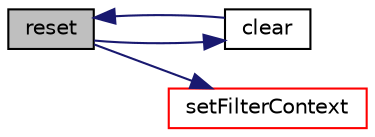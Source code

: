 digraph "reset"
{
  bgcolor="transparent";
  edge [fontname="Helvetica",fontsize="10",labelfontname="Helvetica",labelfontsize="10"];
  node [fontname="Helvetica",fontsize="10",shape=record];
  rankdir="LR";
  Node748 [label="reset",height=0.2,width=0.4,color="black", fillcolor="grey75", style="filled", fontcolor="black"];
  Node748 -> Node749 [color="midnightblue",fontsize="10",style="solid",fontname="Helvetica"];
  Node749 [label="clear",height=0.2,width=0.4,color="black",URL="$a27189.html#ac8bb3912a3ce86b15842e79d0b421204",tooltip="Clear files and variables. "];
  Node749 -> Node748 [color="midnightblue",fontsize="10",style="solid",fontname="Helvetica"];
  Node748 -> Node750 [color="midnightblue",fontsize="10",style="solid",fontname="Helvetica"];
  Node750 [label="setFilterContext",height=0.2,width=0.4,color="red",URL="$a27189.html#a9fb6decafaa7baafa002326b82315d7c",tooltip="Define filter variables for code, codeInclude, SHA1sum. "];
}
